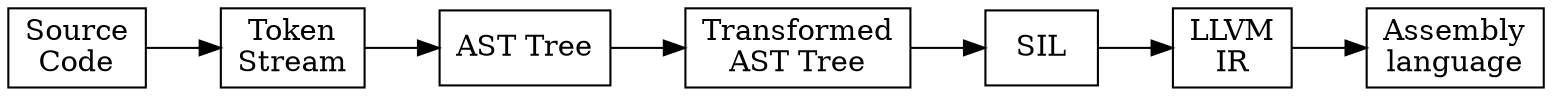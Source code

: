 digraph "Swift Compiler Workflow" {
    rankdir=LR
    node [shape=box]
    "Source\nCode" -> "Token\nStream"
    "Token\nStream" -> "AST Tree"
    "AST Tree" -> "Transformed\nAST Tree"
    "Transformed\nAST Tree" -> "SIL"
    "SIL" -> "LLVM\nIR"
    "LLVM\nIR" -> "Assembly\nlanguage"

}
